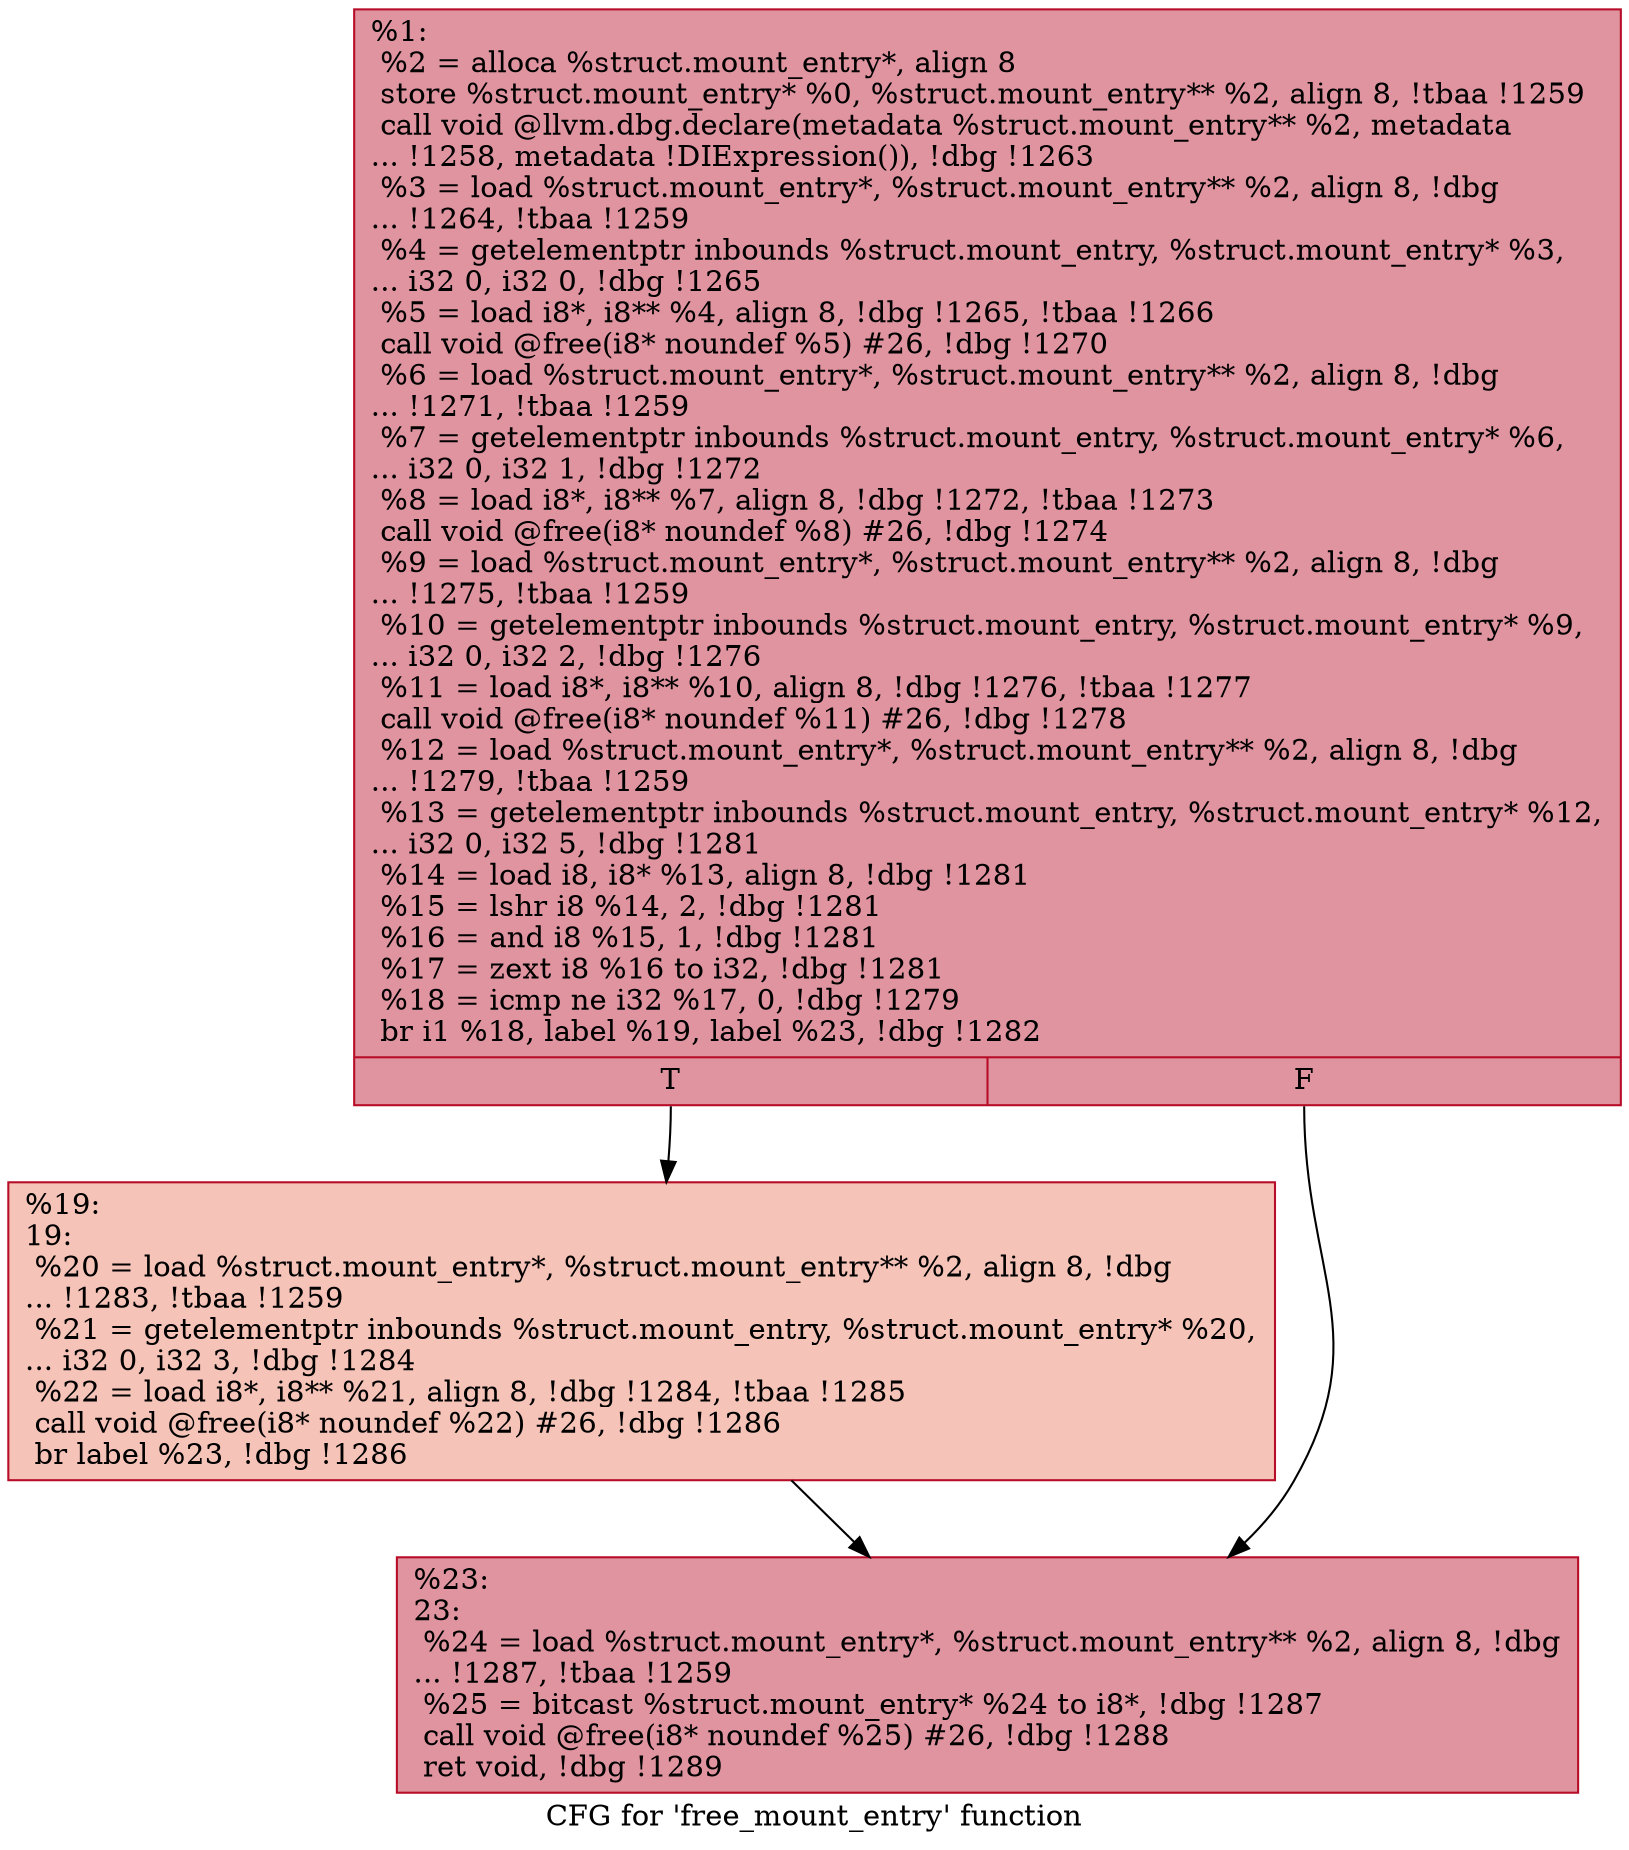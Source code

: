 digraph "CFG for 'free_mount_entry' function" {
	label="CFG for 'free_mount_entry' function";

	Node0x13034f0 [shape=record,color="#b70d28ff", style=filled, fillcolor="#b70d2870",label="{%1:\l  %2 = alloca %struct.mount_entry*, align 8\l  store %struct.mount_entry* %0, %struct.mount_entry** %2, align 8, !tbaa !1259\l  call void @llvm.dbg.declare(metadata %struct.mount_entry** %2, metadata\l... !1258, metadata !DIExpression()), !dbg !1263\l  %3 = load %struct.mount_entry*, %struct.mount_entry** %2, align 8, !dbg\l... !1264, !tbaa !1259\l  %4 = getelementptr inbounds %struct.mount_entry, %struct.mount_entry* %3,\l... i32 0, i32 0, !dbg !1265\l  %5 = load i8*, i8** %4, align 8, !dbg !1265, !tbaa !1266\l  call void @free(i8* noundef %5) #26, !dbg !1270\l  %6 = load %struct.mount_entry*, %struct.mount_entry** %2, align 8, !dbg\l... !1271, !tbaa !1259\l  %7 = getelementptr inbounds %struct.mount_entry, %struct.mount_entry* %6,\l... i32 0, i32 1, !dbg !1272\l  %8 = load i8*, i8** %7, align 8, !dbg !1272, !tbaa !1273\l  call void @free(i8* noundef %8) #26, !dbg !1274\l  %9 = load %struct.mount_entry*, %struct.mount_entry** %2, align 8, !dbg\l... !1275, !tbaa !1259\l  %10 = getelementptr inbounds %struct.mount_entry, %struct.mount_entry* %9,\l... i32 0, i32 2, !dbg !1276\l  %11 = load i8*, i8** %10, align 8, !dbg !1276, !tbaa !1277\l  call void @free(i8* noundef %11) #26, !dbg !1278\l  %12 = load %struct.mount_entry*, %struct.mount_entry** %2, align 8, !dbg\l... !1279, !tbaa !1259\l  %13 = getelementptr inbounds %struct.mount_entry, %struct.mount_entry* %12,\l... i32 0, i32 5, !dbg !1281\l  %14 = load i8, i8* %13, align 8, !dbg !1281\l  %15 = lshr i8 %14, 2, !dbg !1281\l  %16 = and i8 %15, 1, !dbg !1281\l  %17 = zext i8 %16 to i32, !dbg !1281\l  %18 = icmp ne i32 %17, 0, !dbg !1279\l  br i1 %18, label %19, label %23, !dbg !1282\l|{<s0>T|<s1>F}}"];
	Node0x13034f0:s0 -> Node0x1303aa0;
	Node0x13034f0:s1 -> Node0x1303af0;
	Node0x1303aa0 [shape=record,color="#b70d28ff", style=filled, fillcolor="#e8765c70",label="{%19:\l19:                                               \l  %20 = load %struct.mount_entry*, %struct.mount_entry** %2, align 8, !dbg\l... !1283, !tbaa !1259\l  %21 = getelementptr inbounds %struct.mount_entry, %struct.mount_entry* %20,\l... i32 0, i32 3, !dbg !1284\l  %22 = load i8*, i8** %21, align 8, !dbg !1284, !tbaa !1285\l  call void @free(i8* noundef %22) #26, !dbg !1286\l  br label %23, !dbg !1286\l}"];
	Node0x1303aa0 -> Node0x1303af0;
	Node0x1303af0 [shape=record,color="#b70d28ff", style=filled, fillcolor="#b70d2870",label="{%23:\l23:                                               \l  %24 = load %struct.mount_entry*, %struct.mount_entry** %2, align 8, !dbg\l... !1287, !tbaa !1259\l  %25 = bitcast %struct.mount_entry* %24 to i8*, !dbg !1287\l  call void @free(i8* noundef %25) #26, !dbg !1288\l  ret void, !dbg !1289\l}"];
}
